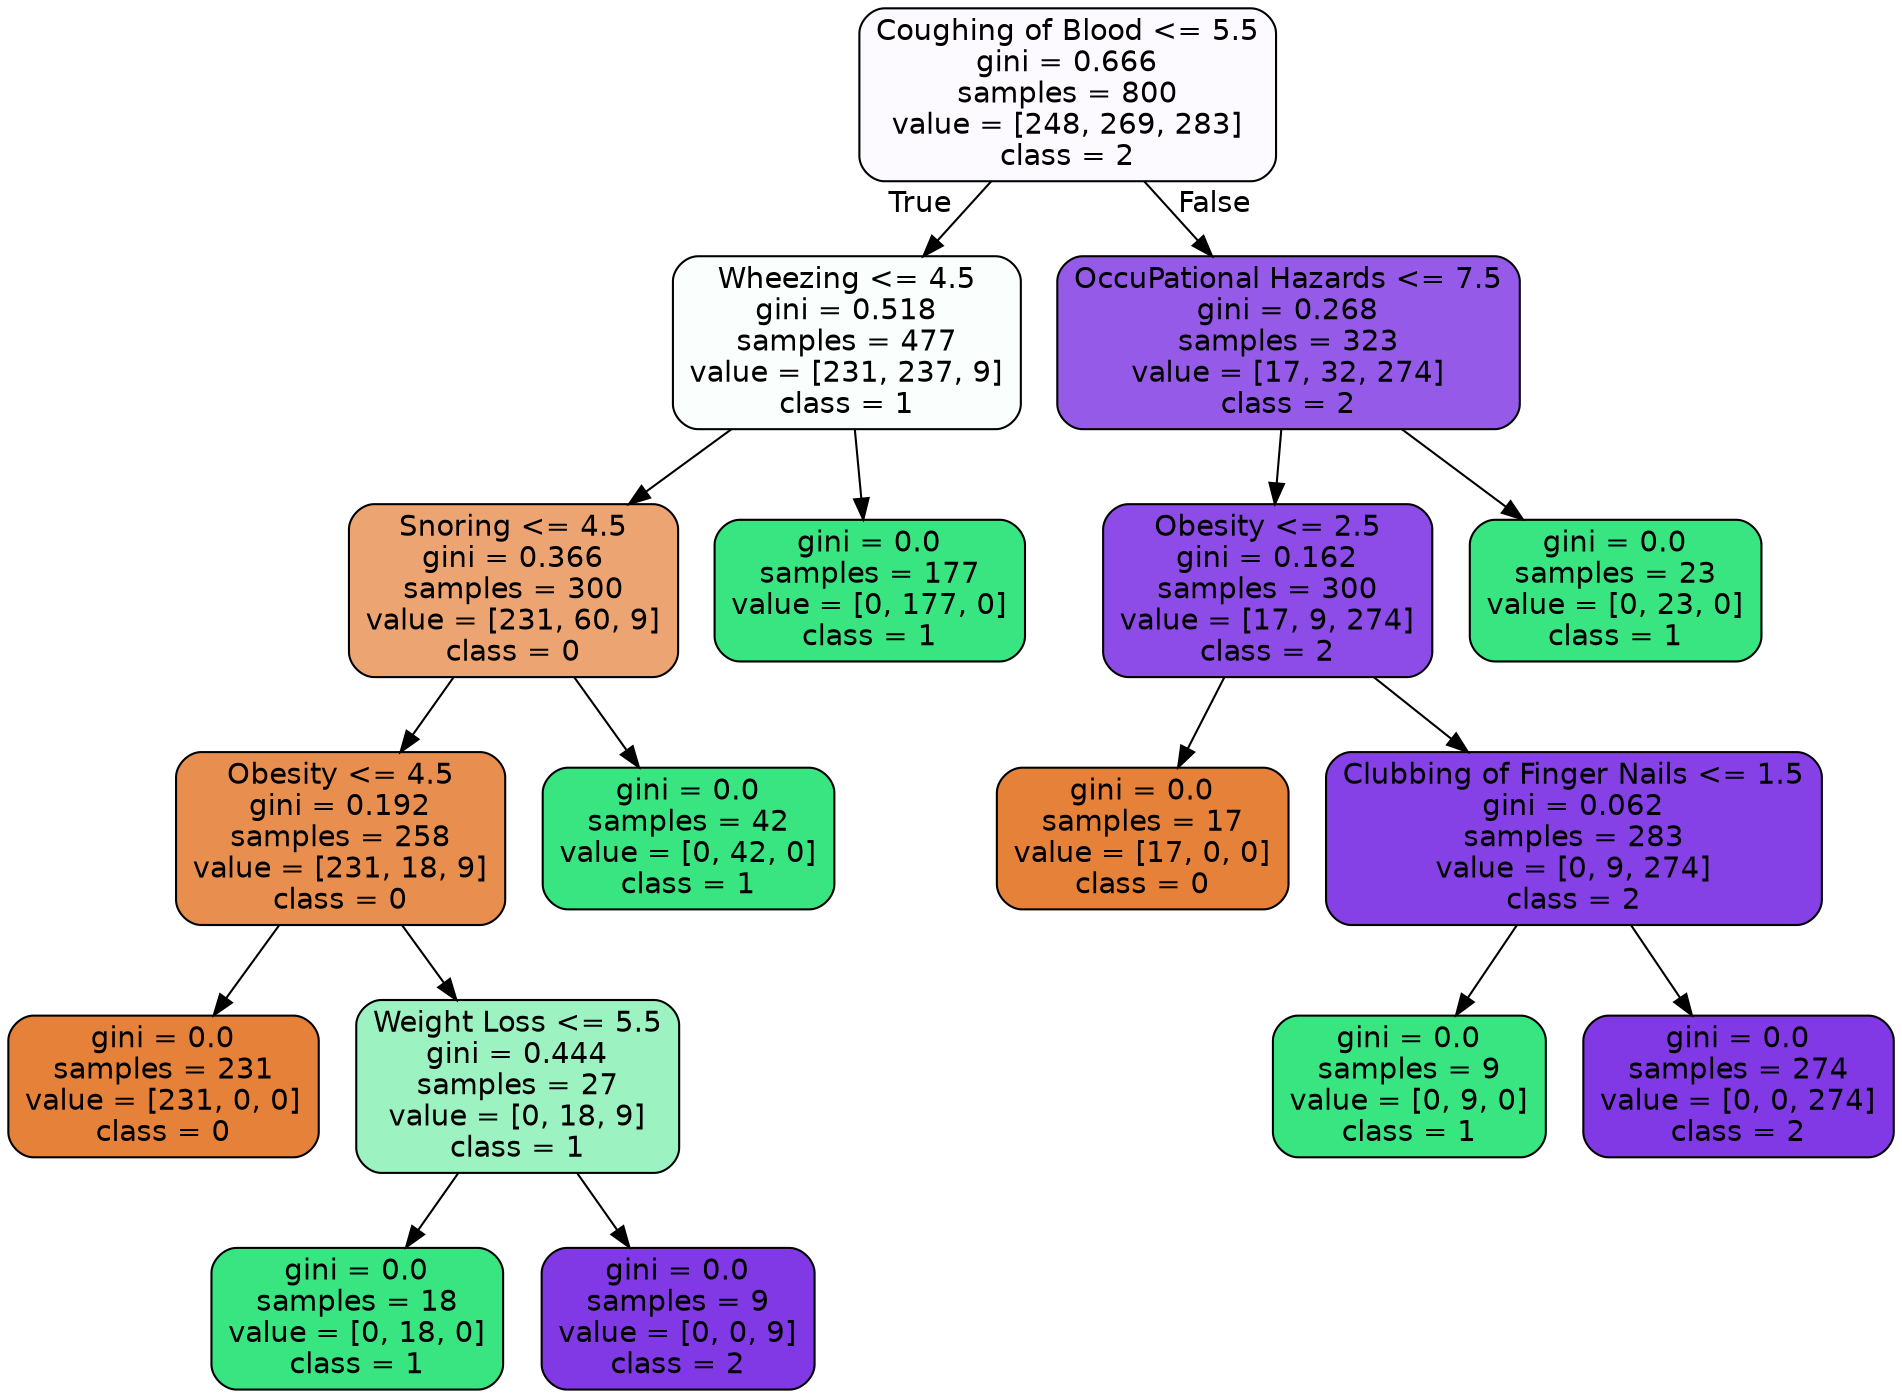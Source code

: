 digraph Tree {
node [shape=box, style="filled, rounded", color="black", fontname="helvetica"] ;
edge [fontname="helvetica"] ;
0 [label="Coughing of Blood <= 5.5\ngini = 0.666\nsamples = 800\nvalue = [248, 269, 283]\nclass = 2", fillcolor="#fcfafe"] ;
1 [label="Wheezing <= 4.5\ngini = 0.518\nsamples = 477\nvalue = [231, 237, 9]\nclass = 1", fillcolor="#fafefc"] ;
0 -> 1 [labeldistance=2.5, labelangle=45, headlabel="True"] ;
2 [label="Snoring <= 4.5\ngini = 0.366\nsamples = 300\nvalue = [231, 60, 9]\nclass = 0", fillcolor="#eca572"] ;
1 -> 2 ;
3 [label="Obesity <= 4.5\ngini = 0.192\nsamples = 258\nvalue = [231, 18, 9]\nclass = 0", fillcolor="#e88f4f"] ;
2 -> 3 ;
4 [label="gini = 0.0\nsamples = 231\nvalue = [231, 0, 0]\nclass = 0", fillcolor="#e58139"] ;
3 -> 4 ;
5 [label="Weight Loss <= 5.5\ngini = 0.444\nsamples = 27\nvalue = [0, 18, 9]\nclass = 1", fillcolor="#9cf2c0"] ;
3 -> 5 ;
6 [label="gini = 0.0\nsamples = 18\nvalue = [0, 18, 0]\nclass = 1", fillcolor="#39e581"] ;
5 -> 6 ;
7 [label="gini = 0.0\nsamples = 9\nvalue = [0, 0, 9]\nclass = 2", fillcolor="#8139e5"] ;
5 -> 7 ;
8 [label="gini = 0.0\nsamples = 42\nvalue = [0, 42, 0]\nclass = 1", fillcolor="#39e581"] ;
2 -> 8 ;
9 [label="gini = 0.0\nsamples = 177\nvalue = [0, 177, 0]\nclass = 1", fillcolor="#39e581"] ;
1 -> 9 ;
10 [label="OccuPational Hazards <= 7.5\ngini = 0.268\nsamples = 323\nvalue = [17, 32, 274]\nclass = 2", fillcolor="#965ae9"] ;
0 -> 10 [labeldistance=2.5, labelangle=-45, headlabel="False"] ;
11 [label="Obesity <= 2.5\ngini = 0.162\nsamples = 300\nvalue = [17, 9, 274]\nclass = 2", fillcolor="#8d4be7"] ;
10 -> 11 ;
12 [label="gini = 0.0\nsamples = 17\nvalue = [17, 0, 0]\nclass = 0", fillcolor="#e58139"] ;
11 -> 12 ;
13 [label="Clubbing of Finger Nails <= 1.5\ngini = 0.062\nsamples = 283\nvalue = [0, 9, 274]\nclass = 2", fillcolor="#8540e6"] ;
11 -> 13 ;
14 [label="gini = 0.0\nsamples = 9\nvalue = [0, 9, 0]\nclass = 1", fillcolor="#39e581"] ;
13 -> 14 ;
15 [label="gini = 0.0\nsamples = 274\nvalue = [0, 0, 274]\nclass = 2", fillcolor="#8139e5"] ;
13 -> 15 ;
16 [label="gini = 0.0\nsamples = 23\nvalue = [0, 23, 0]\nclass = 1", fillcolor="#39e581"] ;
10 -> 16 ;
}